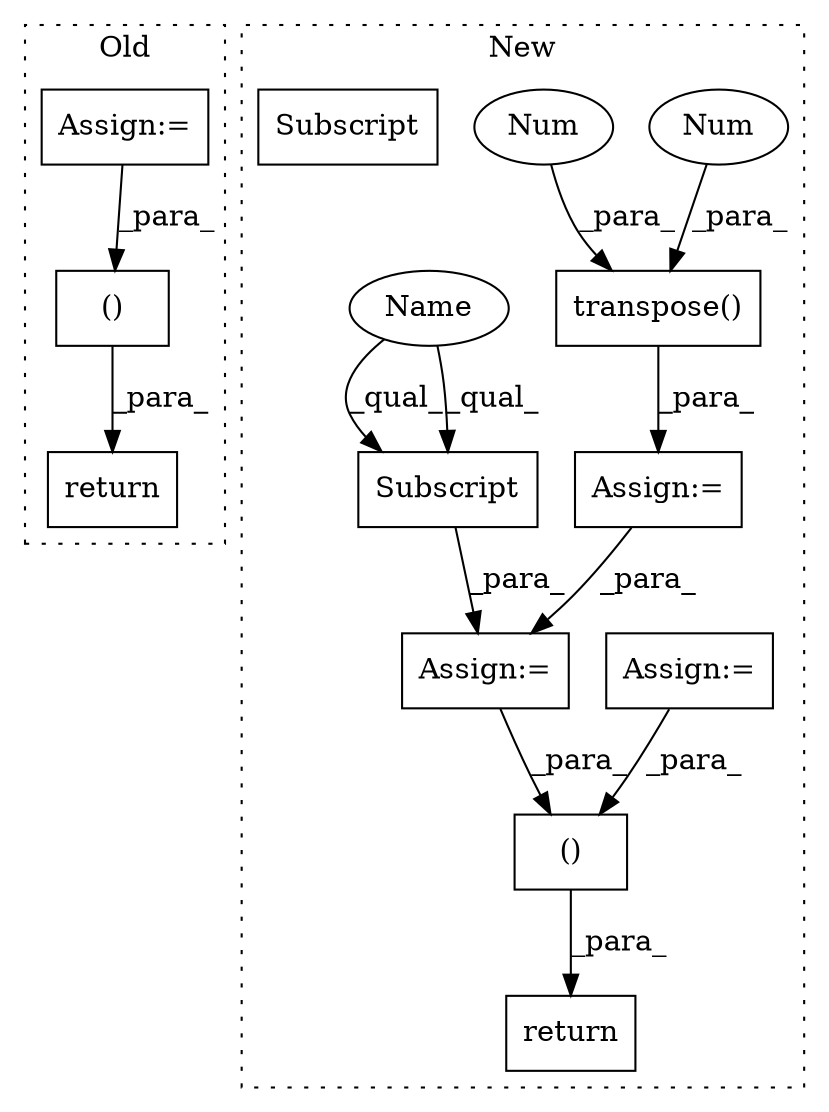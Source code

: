 digraph G {
subgraph cluster0 {
1 [label="()" a="54" s="4530" l="14" shape="box"];
9 [label="return" a="93" s="4513" l="7" shape="box"];
10 [label="Assign:=" a="68" s="4417" l="3" shape="box"];
label = "Old";
style="dotted";
}
subgraph cluster1 {
2 [label="transpose()" a="75" s="5284,5311" l="16,1" shape="box"];
3 [label="Num" a="76" s="5305" l="2" shape="ellipse"];
4 [label="Num" a="76" s="5309" l="2" shape="ellipse"];
5 [label="Assign:=" a="68" s="5462" l="3" shape="box"];
6 [label="return" a="93" s="5642" l="7" shape="box"];
7 [label="()" a="54" s="5659" l="11" shape="box"];
8 [label="Assign:=" a="68" s="5281" l="3" shape="box"];
11 [label="Assign:=" a="68" s="5610" l="3" shape="box"];
12 [label="Subscript" a="63" s="5465,0" l="10,0" shape="box"];
13 [label="Subscript" a="63" s="5465,0" l="10,0" shape="box"];
14 [label="Name" a="87" s="5465" l="3" shape="ellipse"];
label = "New";
style="dotted";
}
1 -> 9 [label="_para_"];
2 -> 8 [label="_para_"];
3 -> 2 [label="_para_"];
4 -> 2 [label="_para_"];
5 -> 7 [label="_para_"];
7 -> 6 [label="_para_"];
8 -> 5 [label="_para_"];
10 -> 1 [label="_para_"];
11 -> 7 [label="_para_"];
13 -> 5 [label="_para_"];
14 -> 13 [label="_qual_"];
14 -> 13 [label="_qual_"];
}